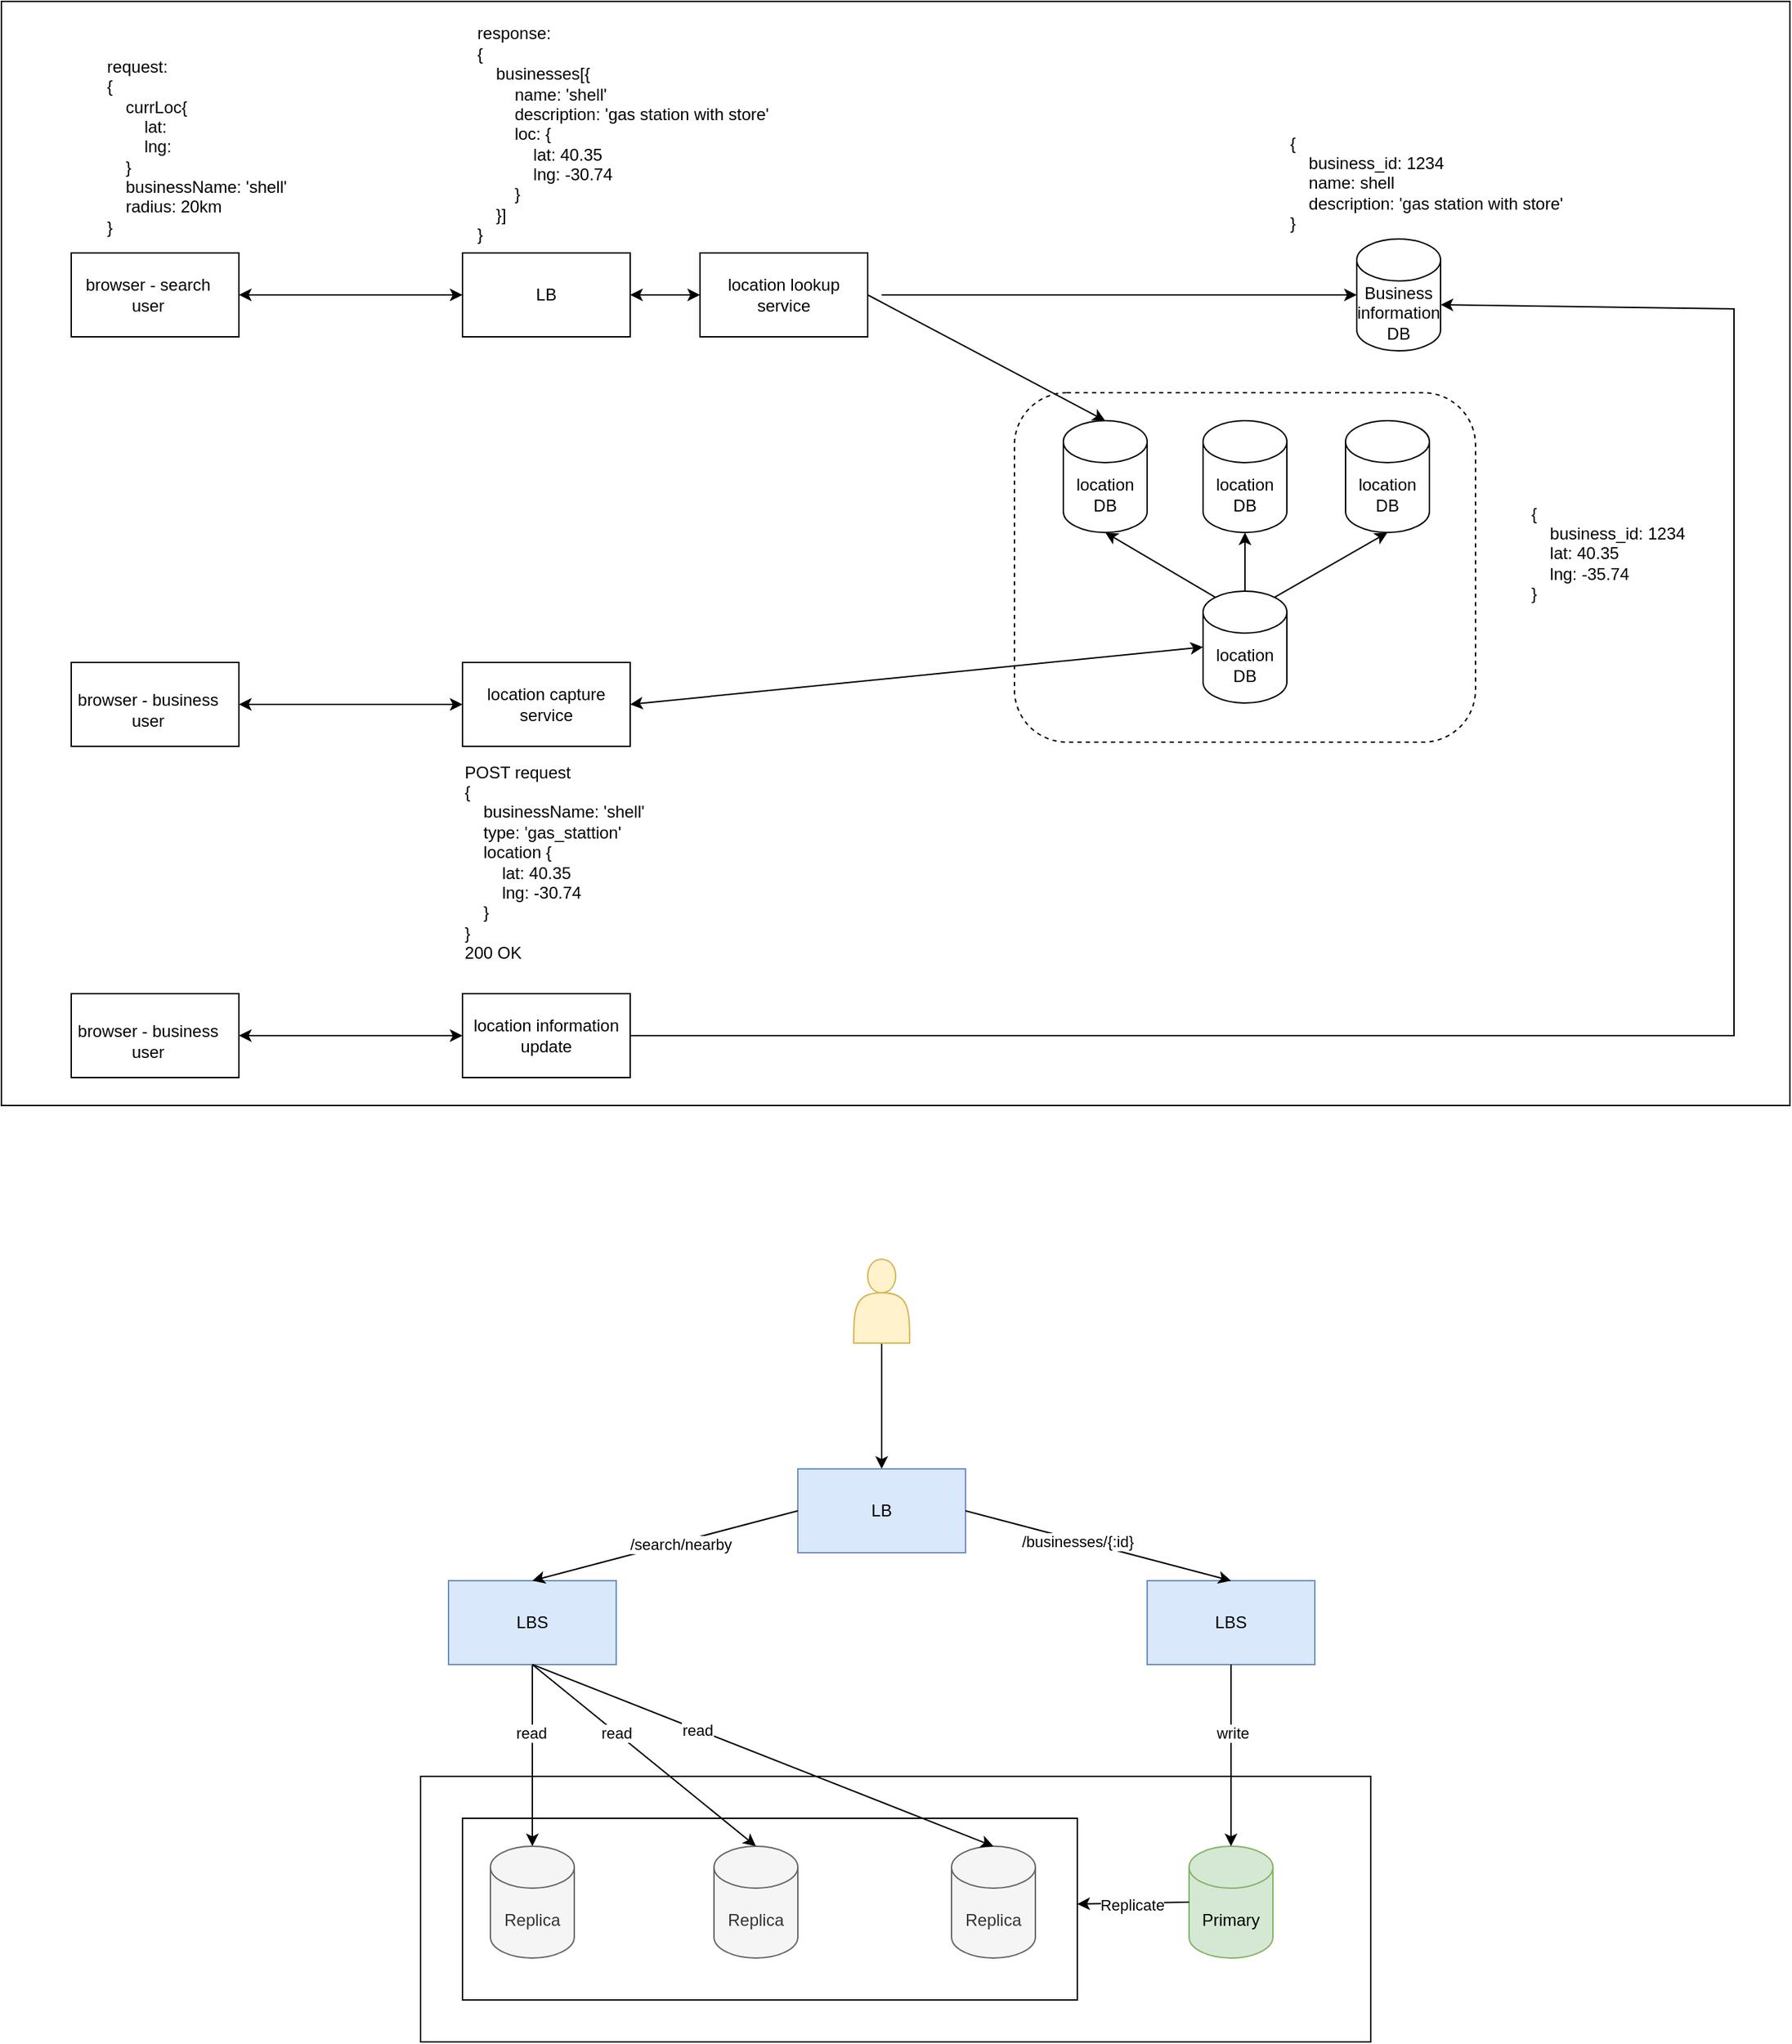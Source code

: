 <mxfile version="24.7.1" type="github">
  <diagram name="Page-1" id="lCiLB2_3WUEgnxJsEd0b">
    <mxGraphModel dx="2074" dy="1880" grid="1" gridSize="10" guides="1" tooltips="1" connect="1" arrows="1" fold="1" page="1" pageScale="1" pageWidth="850" pageHeight="1100" math="0" shadow="0">
      <root>
        <mxCell id="0" />
        <mxCell id="1" parent="0" />
        <mxCell id="DcDmoY4KI4phrV9XNbMw-57" value="" style="rounded=0;whiteSpace=wrap;html=1;" vertex="1" parent="1">
          <mxGeometry x="340" y="1230" width="680" height="190" as="geometry" />
        </mxCell>
        <mxCell id="DcDmoY4KI4phrV9XNbMw-63" value="" style="rounded=0;whiteSpace=wrap;html=1;" vertex="1" parent="1">
          <mxGeometry x="370" y="1260" width="440" height="130" as="geometry" />
        </mxCell>
        <mxCell id="DcDmoY4KI4phrV9XNbMw-38" value="" style="rounded=0;whiteSpace=wrap;html=1;" vertex="1" parent="1">
          <mxGeometry x="40" y="-40" width="1280" height="790" as="geometry" />
        </mxCell>
        <mxCell id="DcDmoY4KI4phrV9XNbMw-21" value="" style="rounded=1;whiteSpace=wrap;html=1;dashed=1;" vertex="1" parent="1">
          <mxGeometry x="765" y="240" width="330" height="250" as="geometry" />
        </mxCell>
        <mxCell id="DcDmoY4KI4phrV9XNbMw-1" value="" style="rounded=0;whiteSpace=wrap;html=1;" vertex="1" parent="1">
          <mxGeometry x="90" y="140" width="120" height="60" as="geometry" />
        </mxCell>
        <mxCell id="DcDmoY4KI4phrV9XNbMw-2" value="LB" style="rounded=0;whiteSpace=wrap;html=1;" vertex="1" parent="1">
          <mxGeometry x="370" y="140" width="120" height="60" as="geometry" />
        </mxCell>
        <mxCell id="DcDmoY4KI4phrV9XNbMw-3" value="location lookup service" style="rounded=0;whiteSpace=wrap;html=1;" vertex="1" parent="1">
          <mxGeometry x="540" y="140" width="120" height="60" as="geometry" />
        </mxCell>
        <mxCell id="DcDmoY4KI4phrV9XNbMw-7" value="" style="rounded=0;whiteSpace=wrap;html=1;" vertex="1" parent="1">
          <mxGeometry x="90" y="433" width="120" height="60" as="geometry" />
        </mxCell>
        <mxCell id="DcDmoY4KI4phrV9XNbMw-8" value="location capture service" style="rounded=0;whiteSpace=wrap;html=1;" vertex="1" parent="1">
          <mxGeometry x="370" y="433" width="120" height="60" as="geometry" />
        </mxCell>
        <mxCell id="DcDmoY4KI4phrV9XNbMw-9" value="browser - search user" style="text;html=1;align=center;verticalAlign=middle;whiteSpace=wrap;rounded=0;" vertex="1" parent="1">
          <mxGeometry x="90" y="155" width="110" height="30" as="geometry" />
        </mxCell>
        <mxCell id="DcDmoY4KI4phrV9XNbMw-10" value="browser - business user" style="text;html=1;align=center;verticalAlign=middle;whiteSpace=wrap;rounded=0;" vertex="1" parent="1">
          <mxGeometry x="90" y="452" width="110" height="30" as="geometry" />
        </mxCell>
        <mxCell id="DcDmoY4KI4phrV9XNbMw-13" value="&lt;div style=&quot;text-align: left;&quot;&gt;&lt;span style=&quot;background-color: initial;&quot;&gt;POST request&lt;/span&gt;&lt;/div&gt;&lt;div style=&quot;text-align: left;&quot;&gt;&lt;span style=&quot;background-color: initial;&quot;&gt;{&lt;/span&gt;&lt;/div&gt;&lt;div style=&quot;text-align: left;&quot;&gt;&amp;nbsp; &amp;nbsp; businessName: &#39;shell&#39;&lt;/div&gt;&lt;div style=&quot;text-align: left;&quot;&gt;&amp;nbsp; &amp;nbsp; type: &#39;gas_stattion&#39;&lt;/div&gt;&lt;div style=&quot;text-align: left;&quot;&gt;&amp;nbsp; &amp;nbsp; location {&lt;/div&gt;&lt;div style=&quot;text-align: left;&quot;&gt;&amp;nbsp; &amp;nbsp; &amp;nbsp; &amp;nbsp; lat: 40.35&lt;/div&gt;&lt;div style=&quot;text-align: left;&quot;&gt;&amp;nbsp; &amp;nbsp; &amp;nbsp; &amp;nbsp; lng: -30.74&lt;/div&gt;&lt;div style=&quot;text-align: left;&quot;&gt;&amp;nbsp; &amp;nbsp; }&lt;/div&gt;&lt;div style=&quot;text-align: left;&quot;&gt;}&lt;/div&gt;&lt;div style=&quot;text-align: left;&quot;&gt;200 OK&lt;/div&gt;" style="text;html=1;align=center;verticalAlign=middle;whiteSpace=wrap;rounded=0;" vertex="1" parent="1">
          <mxGeometry x="331" y="502" width="210" height="148" as="geometry" />
        </mxCell>
        <mxCell id="DcDmoY4KI4phrV9XNbMw-14" value="&lt;div style=&quot;text-align: left;&quot;&gt;&lt;span style=&quot;background-color: initial;&quot;&gt;request:&lt;/span&gt;&lt;/div&gt;&lt;div style=&quot;text-align: left;&quot;&gt;&lt;span style=&quot;background-color: initial;&quot;&gt;{&lt;/span&gt;&lt;/div&gt;&lt;div style=&quot;text-align: left;&quot;&gt;&lt;span style=&quot;background-color: initial;&quot;&gt;&amp;nbsp; &amp;nbsp;&amp;nbsp;&lt;/span&gt;&lt;span style=&quot;background-color: initial;&quot;&gt;currLoc{&lt;/span&gt;&lt;/div&gt;&lt;div style=&quot;text-align: left;&quot;&gt;&amp;nbsp; &amp;nbsp; &amp;nbsp; &amp;nbsp; lat:&amp;nbsp;&lt;/div&gt;&lt;div style=&quot;text-align: left;&quot;&gt;&amp;nbsp; &amp;nbsp; &amp;nbsp; &amp;nbsp; lng:&amp;nbsp;&lt;/div&gt;&lt;div style=&quot;text-align: left;&quot;&gt;&amp;nbsp; &amp;nbsp; }&lt;/div&gt;&lt;div style=&quot;text-align: left;&quot;&gt;&amp;nbsp; &amp;nbsp; businessName: &#39;shell&#39;&lt;/div&gt;&lt;div style=&quot;text-align: left;&quot;&gt;&amp;nbsp; &amp;nbsp; radius: 20km&lt;/div&gt;&lt;div style=&quot;text-align: left;&quot;&gt;}&lt;/div&gt;" style="text;html=1;align=center;verticalAlign=middle;whiteSpace=wrap;rounded=0;" vertex="1" parent="1">
          <mxGeometry x="90" y="-1" width="180" height="130" as="geometry" />
        </mxCell>
        <mxCell id="DcDmoY4KI4phrV9XNbMw-15" value="&lt;div style=&quot;text-align: left;&quot;&gt;&lt;span style=&quot;background-color: initial;&quot;&gt;response:&lt;/span&gt;&lt;/div&gt;&lt;div style=&quot;text-align: left;&quot;&gt;&lt;span style=&quot;background-color: initial;&quot;&gt;{&lt;/span&gt;&lt;/div&gt;&lt;div style=&quot;text-align: left;&quot;&gt;&lt;span style=&quot;background-color: initial;&quot;&gt;&amp;nbsp; &amp;nbsp;&amp;nbsp;&lt;/span&gt;&lt;span style=&quot;background-color: initial;&quot;&gt;businesses[{&lt;/span&gt;&lt;/div&gt;&lt;div style=&quot;text-align: left;&quot;&gt;&lt;span style=&quot;background-color: initial;&quot;&gt;&amp;nbsp; &amp;nbsp; &amp;nbsp; &amp;nbsp; name: &#39;shell&#39;&lt;/span&gt;&lt;/div&gt;&lt;div style=&quot;text-align: left;&quot;&gt;&lt;span style=&quot;background-color: initial;&quot;&gt;&amp;nbsp; &amp;nbsp; &amp;nbsp; &amp;nbsp; description: &#39;gas station with store&#39;&lt;/span&gt;&lt;/div&gt;&lt;div style=&quot;text-align: left;&quot;&gt;&lt;span style=&quot;background-color: initial;&quot;&gt;&amp;nbsp; &amp;nbsp; &amp;nbsp; &amp;nbsp; loc: {&lt;/span&gt;&lt;/div&gt;&lt;div style=&quot;text-align: left;&quot;&gt;&amp;nbsp; &amp;nbsp; &amp;nbsp; &amp;nbsp; &amp;nbsp; &amp;nbsp; lat: 40.35&lt;/div&gt;&lt;div style=&quot;text-align: left;&quot;&gt;&amp;nbsp; &amp;nbsp; &amp;nbsp; &amp;nbsp; &amp;nbsp; &amp;nbsp; lng: -30.74&lt;/div&gt;&lt;div style=&quot;text-align: left;&quot;&gt;&amp;nbsp; &amp;nbsp; &amp;nbsp; &amp;nbsp; }&amp;nbsp;&lt;/div&gt;&lt;div style=&quot;text-align: left;&quot;&gt;&amp;nbsp; &amp;nbsp; }]&lt;/div&gt;&lt;div style=&quot;text-align: left;&quot;&gt;&lt;span style=&quot;background-color: initial;&quot;&gt;}&lt;/span&gt;&lt;br&gt;&lt;/div&gt;" style="text;html=1;align=center;verticalAlign=middle;whiteSpace=wrap;rounded=0;" vertex="1" parent="1">
          <mxGeometry x="370" y="-10" width="230" height="130" as="geometry" />
        </mxCell>
        <mxCell id="DcDmoY4KI4phrV9XNbMw-16" value="location DB" style="shape=cylinder3;whiteSpace=wrap;html=1;boundedLbl=1;backgroundOutline=1;size=15;" vertex="1" parent="1">
          <mxGeometry x="900" y="382" width="60" height="80" as="geometry" />
        </mxCell>
        <mxCell id="DcDmoY4KI4phrV9XNbMw-17" value="Business information DB" style="shape=cylinder3;whiteSpace=wrap;html=1;boundedLbl=1;backgroundOutline=1;size=15;" vertex="1" parent="1">
          <mxGeometry x="1010" y="130" width="60" height="80" as="geometry" />
        </mxCell>
        <mxCell id="DcDmoY4KI4phrV9XNbMw-18" value="location DB" style="shape=cylinder3;whiteSpace=wrap;html=1;boundedLbl=1;backgroundOutline=1;size=15;" vertex="1" parent="1">
          <mxGeometry x="800" y="260" width="60" height="80" as="geometry" />
        </mxCell>
        <mxCell id="DcDmoY4KI4phrV9XNbMw-19" value="location DB" style="shape=cylinder3;whiteSpace=wrap;html=1;boundedLbl=1;backgroundOutline=1;size=15;" vertex="1" parent="1">
          <mxGeometry x="900" y="260" width="60" height="80" as="geometry" />
        </mxCell>
        <mxCell id="DcDmoY4KI4phrV9XNbMw-20" value="location DB" style="shape=cylinder3;whiteSpace=wrap;html=1;boundedLbl=1;backgroundOutline=1;size=15;" vertex="1" parent="1">
          <mxGeometry x="1002" y="260" width="60" height="80" as="geometry" />
        </mxCell>
        <mxCell id="DcDmoY4KI4phrV9XNbMw-22" value="" style="endArrow=classic;html=1;rounded=0;exitX=0.145;exitY=0;exitDx=0;exitDy=4.35;exitPerimeter=0;entryX=0.5;entryY=1;entryDx=0;entryDy=0;entryPerimeter=0;" edge="1" parent="1" source="DcDmoY4KI4phrV9XNbMw-16" target="DcDmoY4KI4phrV9XNbMw-18">
          <mxGeometry width="50" height="50" relative="1" as="geometry">
            <mxPoint x="400" y="330" as="sourcePoint" />
            <mxPoint x="450" y="280" as="targetPoint" />
          </mxGeometry>
        </mxCell>
        <mxCell id="DcDmoY4KI4phrV9XNbMw-23" value="" style="endArrow=classic;html=1;rounded=0;exitX=0.5;exitY=0;exitDx=0;exitDy=0;exitPerimeter=0;entryX=0.5;entryY=1;entryDx=0;entryDy=0;entryPerimeter=0;" edge="1" parent="1" source="DcDmoY4KI4phrV9XNbMw-16" target="DcDmoY4KI4phrV9XNbMw-19">
          <mxGeometry width="50" height="50" relative="1" as="geometry">
            <mxPoint x="919" y="396" as="sourcePoint" />
            <mxPoint x="840" y="350" as="targetPoint" />
          </mxGeometry>
        </mxCell>
        <mxCell id="DcDmoY4KI4phrV9XNbMw-24" value="" style="endArrow=classic;html=1;rounded=0;exitX=0.855;exitY=0;exitDx=0;exitDy=4.35;exitPerimeter=0;entryX=0.5;entryY=1;entryDx=0;entryDy=0;entryPerimeter=0;" edge="1" parent="1" source="DcDmoY4KI4phrV9XNbMw-16" target="DcDmoY4KI4phrV9XNbMw-20">
          <mxGeometry width="50" height="50" relative="1" as="geometry">
            <mxPoint x="929" y="406" as="sourcePoint" />
            <mxPoint x="850" y="360" as="targetPoint" />
          </mxGeometry>
        </mxCell>
        <mxCell id="DcDmoY4KI4phrV9XNbMw-25" value="" style="endArrow=classic;html=1;rounded=0;entryX=0.5;entryY=0;entryDx=0;entryDy=0;entryPerimeter=0;exitX=1;exitY=0.5;exitDx=0;exitDy=0;" edge="1" parent="1" source="DcDmoY4KI4phrV9XNbMw-3" target="DcDmoY4KI4phrV9XNbMw-18">
          <mxGeometry width="50" height="50" relative="1" as="geometry">
            <mxPoint x="400" y="330" as="sourcePoint" />
            <mxPoint x="450" y="280" as="targetPoint" />
          </mxGeometry>
        </mxCell>
        <mxCell id="DcDmoY4KI4phrV9XNbMw-26" value="" style="endArrow=classic;startArrow=classic;html=1;rounded=0;entryX=0;entryY=0.5;entryDx=0;entryDy=0;entryPerimeter=0;exitX=1;exitY=0.5;exitDx=0;exitDy=0;" edge="1" parent="1" source="DcDmoY4KI4phrV9XNbMw-8" target="DcDmoY4KI4phrV9XNbMw-16">
          <mxGeometry width="50" height="50" relative="1" as="geometry">
            <mxPoint x="400" y="330" as="sourcePoint" />
            <mxPoint x="450" y="280" as="targetPoint" />
          </mxGeometry>
        </mxCell>
        <mxCell id="DcDmoY4KI4phrV9XNbMw-27" value="" style="endArrow=classic;startArrow=classic;html=1;rounded=0;exitX=1;exitY=0.5;exitDx=0;exitDy=0;entryX=0;entryY=0.5;entryDx=0;entryDy=0;" edge="1" parent="1" source="DcDmoY4KI4phrV9XNbMw-1" target="DcDmoY4KI4phrV9XNbMw-2">
          <mxGeometry width="50" height="50" relative="1" as="geometry">
            <mxPoint x="400" y="330" as="sourcePoint" />
            <mxPoint x="450" y="280" as="targetPoint" />
          </mxGeometry>
        </mxCell>
        <mxCell id="DcDmoY4KI4phrV9XNbMw-28" value="" style="endArrow=classic;startArrow=classic;html=1;rounded=0;exitX=1;exitY=0.5;exitDx=0;exitDy=0;entryX=0;entryY=0.5;entryDx=0;entryDy=0;" edge="1" parent="1" source="DcDmoY4KI4phrV9XNbMw-7" target="DcDmoY4KI4phrV9XNbMw-8">
          <mxGeometry width="50" height="50" relative="1" as="geometry">
            <mxPoint x="400" y="330" as="sourcePoint" />
            <mxPoint x="450" y="280" as="targetPoint" />
          </mxGeometry>
        </mxCell>
        <mxCell id="DcDmoY4KI4phrV9XNbMw-29" value="" style="endArrow=classic;startArrow=classic;html=1;rounded=0;entryX=0;entryY=0.5;entryDx=0;entryDy=0;exitX=1;exitY=0.5;exitDx=0;exitDy=0;" edge="1" parent="1" source="DcDmoY4KI4phrV9XNbMw-2" target="DcDmoY4KI4phrV9XNbMw-3">
          <mxGeometry width="50" height="50" relative="1" as="geometry">
            <mxPoint x="400" y="330" as="sourcePoint" />
            <mxPoint x="450" y="280" as="targetPoint" />
          </mxGeometry>
        </mxCell>
        <mxCell id="DcDmoY4KI4phrV9XNbMw-30" value="" style="endArrow=classic;html=1;rounded=0;entryX=0;entryY=0.5;entryDx=0;entryDy=0;entryPerimeter=0;" edge="1" parent="1" target="DcDmoY4KI4phrV9XNbMw-17">
          <mxGeometry width="50" height="50" relative="1" as="geometry">
            <mxPoint x="670" y="170" as="sourcePoint" />
            <mxPoint x="450" y="280" as="targetPoint" />
          </mxGeometry>
        </mxCell>
        <mxCell id="DcDmoY4KI4phrV9XNbMw-31" value="&lt;div style=&quot;text-align: left;&quot;&gt;&lt;span style=&quot;background-color: initial;&quot;&gt;{&lt;/span&gt;&lt;br&gt;&lt;/div&gt;&lt;div style=&quot;text-align: left;&quot;&gt;&lt;span style=&quot;background-color: initial;&quot;&gt;&amp;nbsp; &amp;nbsp;&amp;nbsp;&lt;/span&gt;&lt;span style=&quot;background-color: initial;&quot;&gt;business_id: 1234&lt;/span&gt;&lt;/div&gt;&lt;div style=&quot;text-align: left;&quot;&gt;&amp;nbsp; &amp;nbsp; lat: 40.35&lt;/div&gt;&lt;div style=&quot;text-align: left;&quot;&gt;&amp;nbsp; &amp;nbsp; lng: -35.74&lt;/div&gt;&lt;div style=&quot;text-align: left;&quot;&gt;}&lt;/div&gt;" style="text;html=1;align=center;verticalAlign=middle;whiteSpace=wrap;rounded=0;" vertex="1" parent="1">
          <mxGeometry x="1100" y="290" width="180" height="130" as="geometry" />
        </mxCell>
        <mxCell id="DcDmoY4KI4phrV9XNbMw-32" value="&lt;div style=&quot;text-align: left;&quot;&gt;&lt;span style=&quot;background-color: initial;&quot;&gt;{&lt;/span&gt;&lt;br&gt;&lt;/div&gt;&lt;div style=&quot;text-align: left;&quot;&gt;&lt;span style=&quot;background-color: initial;&quot;&gt;&amp;nbsp; &amp;nbsp;&amp;nbsp;&lt;/span&gt;&lt;span style=&quot;background-color: initial;&quot;&gt;business_id: 1234&lt;/span&gt;&lt;/div&gt;&lt;div style=&quot;text-align: left;&quot;&gt;&amp;nbsp; &amp;nbsp; name: shell&lt;/div&gt;&lt;div style=&quot;text-align: left;&quot;&gt;&amp;nbsp; &amp;nbsp; description:&amp;nbsp;&lt;span style=&quot;background-color: initial;&quot;&gt;&#39;gas station with store&#39;&lt;/span&gt;&lt;/div&gt;&lt;div style=&quot;text-align: left;&quot;&gt;}&lt;/div&gt;" style="text;html=1;align=center;verticalAlign=middle;whiteSpace=wrap;rounded=0;" vertex="1" parent="1">
          <mxGeometry x="950" y="25" width="220" height="130" as="geometry" />
        </mxCell>
        <mxCell id="DcDmoY4KI4phrV9XNbMw-33" value="" style="rounded=0;whiteSpace=wrap;html=1;" vertex="1" parent="1">
          <mxGeometry x="90" y="670" width="120" height="60" as="geometry" />
        </mxCell>
        <mxCell id="DcDmoY4KI4phrV9XNbMw-34" value="location information update" style="rounded=0;whiteSpace=wrap;html=1;" vertex="1" parent="1">
          <mxGeometry x="370" y="670" width="120" height="60" as="geometry" />
        </mxCell>
        <mxCell id="DcDmoY4KI4phrV9XNbMw-35" value="browser - business user" style="text;html=1;align=center;verticalAlign=middle;whiteSpace=wrap;rounded=0;" vertex="1" parent="1">
          <mxGeometry x="90" y="689" width="110" height="30" as="geometry" />
        </mxCell>
        <mxCell id="DcDmoY4KI4phrV9XNbMw-36" value="" style="endArrow=classic;startArrow=classic;html=1;rounded=0;exitX=1;exitY=0.5;exitDx=0;exitDy=0;entryX=0;entryY=0.5;entryDx=0;entryDy=0;" edge="1" parent="1" source="DcDmoY4KI4phrV9XNbMw-33" target="DcDmoY4KI4phrV9XNbMw-34">
          <mxGeometry width="50" height="50" relative="1" as="geometry">
            <mxPoint x="400" y="567" as="sourcePoint" />
            <mxPoint x="450" y="517" as="targetPoint" />
          </mxGeometry>
        </mxCell>
        <mxCell id="DcDmoY4KI4phrV9XNbMw-37" value="" style="endArrow=classic;html=1;rounded=0;entryX=1;entryY=0.588;entryDx=0;entryDy=0;entryPerimeter=0;exitX=1;exitY=0.5;exitDx=0;exitDy=0;" edge="1" parent="1" source="DcDmoY4KI4phrV9XNbMw-34" target="DcDmoY4KI4phrV9XNbMw-17">
          <mxGeometry width="50" height="50" relative="1" as="geometry">
            <mxPoint x="400" y="430" as="sourcePoint" />
            <mxPoint x="450" y="380" as="targetPoint" />
            <Array as="points">
              <mxPoint x="1280" y="700" />
              <mxPoint x="1280" y="180" />
            </Array>
          </mxGeometry>
        </mxCell>
        <mxCell id="DcDmoY4KI4phrV9XNbMw-47" style="edgeStyle=orthogonalEdgeStyle;rounded=0;orthogonalLoop=1;jettySize=auto;html=1;entryX=0.5;entryY=0;entryDx=0;entryDy=0;" edge="1" parent="1" source="DcDmoY4KI4phrV9XNbMw-39" target="DcDmoY4KI4phrV9XNbMw-40">
          <mxGeometry relative="1" as="geometry" />
        </mxCell>
        <mxCell id="DcDmoY4KI4phrV9XNbMw-39" value="" style="shape=actor;whiteSpace=wrap;html=1;fillColor=#fff2cc;strokeColor=#d6b656;" vertex="1" parent="1">
          <mxGeometry x="650" y="860" width="40" height="60" as="geometry" />
        </mxCell>
        <mxCell id="DcDmoY4KI4phrV9XNbMw-40" value="LB" style="rounded=0;whiteSpace=wrap;html=1;fillColor=#dae8fc;strokeColor=#6c8ebf;" vertex="1" parent="1">
          <mxGeometry x="610" y="1010" width="120" height="60" as="geometry" />
        </mxCell>
        <mxCell id="DcDmoY4KI4phrV9XNbMw-53" style="edgeStyle=orthogonalEdgeStyle;rounded=0;orthogonalLoop=1;jettySize=auto;html=1;" edge="1" parent="1" source="DcDmoY4KI4phrV9XNbMw-41" target="DcDmoY4KI4phrV9XNbMw-46">
          <mxGeometry relative="1" as="geometry" />
        </mxCell>
        <mxCell id="DcDmoY4KI4phrV9XNbMw-58" value="read" style="edgeLabel;html=1;align=center;verticalAlign=middle;resizable=0;points=[];" vertex="1" connectable="0" parent="DcDmoY4KI4phrV9XNbMw-53">
          <mxGeometry x="-0.246" y="-1" relative="1" as="geometry">
            <mxPoint as="offset" />
          </mxGeometry>
        </mxCell>
        <mxCell id="DcDmoY4KI4phrV9XNbMw-41" value="LBS" style="rounded=0;whiteSpace=wrap;html=1;fillColor=#dae8fc;strokeColor=#6c8ebf;" vertex="1" parent="1">
          <mxGeometry x="360" y="1090" width="120" height="60" as="geometry" />
        </mxCell>
        <mxCell id="DcDmoY4KI4phrV9XNbMw-42" value="LBS" style="rounded=0;whiteSpace=wrap;html=1;fillColor=#dae8fc;strokeColor=#6c8ebf;" vertex="1" parent="1">
          <mxGeometry x="860" y="1090" width="120" height="60" as="geometry" />
        </mxCell>
        <mxCell id="DcDmoY4KI4phrV9XNbMw-43" value="Primary" style="shape=cylinder3;whiteSpace=wrap;html=1;boundedLbl=1;backgroundOutline=1;size=15;fillColor=#d5e8d4;strokeColor=#82b366;" vertex="1" parent="1">
          <mxGeometry x="890" y="1280" width="60" height="80" as="geometry" />
        </mxCell>
        <mxCell id="DcDmoY4KI4phrV9XNbMw-44" value="Replica" style="shape=cylinder3;whiteSpace=wrap;html=1;boundedLbl=1;backgroundOutline=1;size=15;fillColor=#f5f5f5;fontColor=#333333;strokeColor=#666666;" vertex="1" parent="1">
          <mxGeometry x="720" y="1280" width="60" height="80" as="geometry" />
        </mxCell>
        <mxCell id="DcDmoY4KI4phrV9XNbMw-45" value="Replica" style="shape=cylinder3;whiteSpace=wrap;html=1;boundedLbl=1;backgroundOutline=1;size=15;fillColor=#f5f5f5;fontColor=#333333;strokeColor=#666666;" vertex="1" parent="1">
          <mxGeometry x="550" y="1280" width="60" height="80" as="geometry" />
        </mxCell>
        <mxCell id="DcDmoY4KI4phrV9XNbMw-46" value="Replica" style="shape=cylinder3;whiteSpace=wrap;html=1;boundedLbl=1;backgroundOutline=1;size=15;fillColor=#f5f5f5;fontColor=#333333;strokeColor=#666666;" vertex="1" parent="1">
          <mxGeometry x="390" y="1280" width="60" height="80" as="geometry" />
        </mxCell>
        <mxCell id="DcDmoY4KI4phrV9XNbMw-48" value="" style="endArrow=classic;html=1;rounded=0;entryX=0.5;entryY=0;entryDx=0;entryDy=0;exitX=0;exitY=0.5;exitDx=0;exitDy=0;" edge="1" parent="1" source="DcDmoY4KI4phrV9XNbMw-40" target="DcDmoY4KI4phrV9XNbMw-41">
          <mxGeometry width="50" height="50" relative="1" as="geometry">
            <mxPoint x="400" y="1180" as="sourcePoint" />
            <mxPoint x="450" y="1130" as="targetPoint" />
          </mxGeometry>
        </mxCell>
        <mxCell id="DcDmoY4KI4phrV9XNbMw-51" value="/search/nearby" style="edgeLabel;html=1;align=center;verticalAlign=middle;resizable=0;points=[];" vertex="1" connectable="0" parent="DcDmoY4KI4phrV9XNbMw-48">
          <mxGeometry x="-0.111" y="2" relative="1" as="geometry">
            <mxPoint as="offset" />
          </mxGeometry>
        </mxCell>
        <mxCell id="DcDmoY4KI4phrV9XNbMw-49" value="" style="endArrow=classic;html=1;rounded=0;entryX=0.5;entryY=0;entryDx=0;entryDy=0;exitX=1;exitY=0.5;exitDx=0;exitDy=0;" edge="1" parent="1" source="DcDmoY4KI4phrV9XNbMw-40" target="DcDmoY4KI4phrV9XNbMw-42">
          <mxGeometry width="50" height="50" relative="1" as="geometry">
            <mxPoint x="400" y="1180" as="sourcePoint" />
            <mxPoint x="450" y="1130" as="targetPoint" />
          </mxGeometry>
        </mxCell>
        <mxCell id="DcDmoY4KI4phrV9XNbMw-52" value="/businesses/{:id}" style="edgeLabel;html=1;align=center;verticalAlign=middle;resizable=0;points=[];" vertex="1" connectable="0" parent="DcDmoY4KI4phrV9XNbMw-49">
          <mxGeometry x="-0.155" y="-1" relative="1" as="geometry">
            <mxPoint as="offset" />
          </mxGeometry>
        </mxCell>
        <mxCell id="DcDmoY4KI4phrV9XNbMw-50" style="edgeStyle=orthogonalEdgeStyle;rounded=0;orthogonalLoop=1;jettySize=auto;html=1;entryX=0.5;entryY=0;entryDx=0;entryDy=0;entryPerimeter=0;" edge="1" parent="1" source="DcDmoY4KI4phrV9XNbMw-42" target="DcDmoY4KI4phrV9XNbMw-43">
          <mxGeometry relative="1" as="geometry" />
        </mxCell>
        <mxCell id="DcDmoY4KI4phrV9XNbMw-62" value="write" style="edgeLabel;html=1;align=center;verticalAlign=middle;resizable=0;points=[];" vertex="1" connectable="0" parent="DcDmoY4KI4phrV9XNbMw-50">
          <mxGeometry x="-0.246" y="1" relative="1" as="geometry">
            <mxPoint as="offset" />
          </mxGeometry>
        </mxCell>
        <mxCell id="DcDmoY4KI4phrV9XNbMw-54" value="" style="endArrow=classic;html=1;rounded=0;entryX=0.5;entryY=0;entryDx=0;entryDy=0;entryPerimeter=0;exitX=0.5;exitY=1;exitDx=0;exitDy=0;" edge="1" parent="1" source="DcDmoY4KI4phrV9XNbMw-41" target="DcDmoY4KI4phrV9XNbMw-45">
          <mxGeometry width="50" height="50" relative="1" as="geometry">
            <mxPoint x="400" y="1180" as="sourcePoint" />
            <mxPoint x="450" y="1130" as="targetPoint" />
          </mxGeometry>
        </mxCell>
        <mxCell id="DcDmoY4KI4phrV9XNbMw-60" value="read" style="edgeLabel;html=1;align=center;verticalAlign=middle;resizable=0;points=[];" vertex="1" connectable="0" parent="DcDmoY4KI4phrV9XNbMw-54">
          <mxGeometry x="-0.248" relative="1" as="geometry">
            <mxPoint as="offset" />
          </mxGeometry>
        </mxCell>
        <mxCell id="DcDmoY4KI4phrV9XNbMw-56" value="" style="endArrow=classic;html=1;rounded=0;entryX=0.5;entryY=0;entryDx=0;entryDy=0;entryPerimeter=0;exitX=0.5;exitY=1;exitDx=0;exitDy=0;" edge="1" parent="1" source="DcDmoY4KI4phrV9XNbMw-41" target="DcDmoY4KI4phrV9XNbMw-44">
          <mxGeometry width="50" height="50" relative="1" as="geometry">
            <mxPoint x="430" y="1160" as="sourcePoint" />
            <mxPoint x="590" y="1290" as="targetPoint" />
          </mxGeometry>
        </mxCell>
        <mxCell id="DcDmoY4KI4phrV9XNbMw-61" value="read" style="edgeLabel;html=1;align=center;verticalAlign=middle;resizable=0;points=[];" vertex="1" connectable="0" parent="DcDmoY4KI4phrV9XNbMw-56">
          <mxGeometry x="-0.284" relative="1" as="geometry">
            <mxPoint as="offset" />
          </mxGeometry>
        </mxCell>
        <mxCell id="DcDmoY4KI4phrV9XNbMw-65" value="" style="endArrow=classic;html=1;rounded=0;exitX=0;exitY=0.5;exitDx=0;exitDy=0;exitPerimeter=0;" edge="1" parent="1" source="DcDmoY4KI4phrV9XNbMw-43" target="DcDmoY4KI4phrV9XNbMw-63">
          <mxGeometry width="50" height="50" relative="1" as="geometry">
            <mxPoint x="400" y="1180" as="sourcePoint" />
            <mxPoint x="450" y="1130" as="targetPoint" />
          </mxGeometry>
        </mxCell>
        <mxCell id="DcDmoY4KI4phrV9XNbMw-66" value="Replicate" style="edgeLabel;html=1;align=center;verticalAlign=middle;resizable=0;points=[];" vertex="1" connectable="0" parent="DcDmoY4KI4phrV9XNbMw-65">
          <mxGeometry x="0.025" y="1" relative="1" as="geometry">
            <mxPoint as="offset" />
          </mxGeometry>
        </mxCell>
      </root>
    </mxGraphModel>
  </diagram>
</mxfile>
